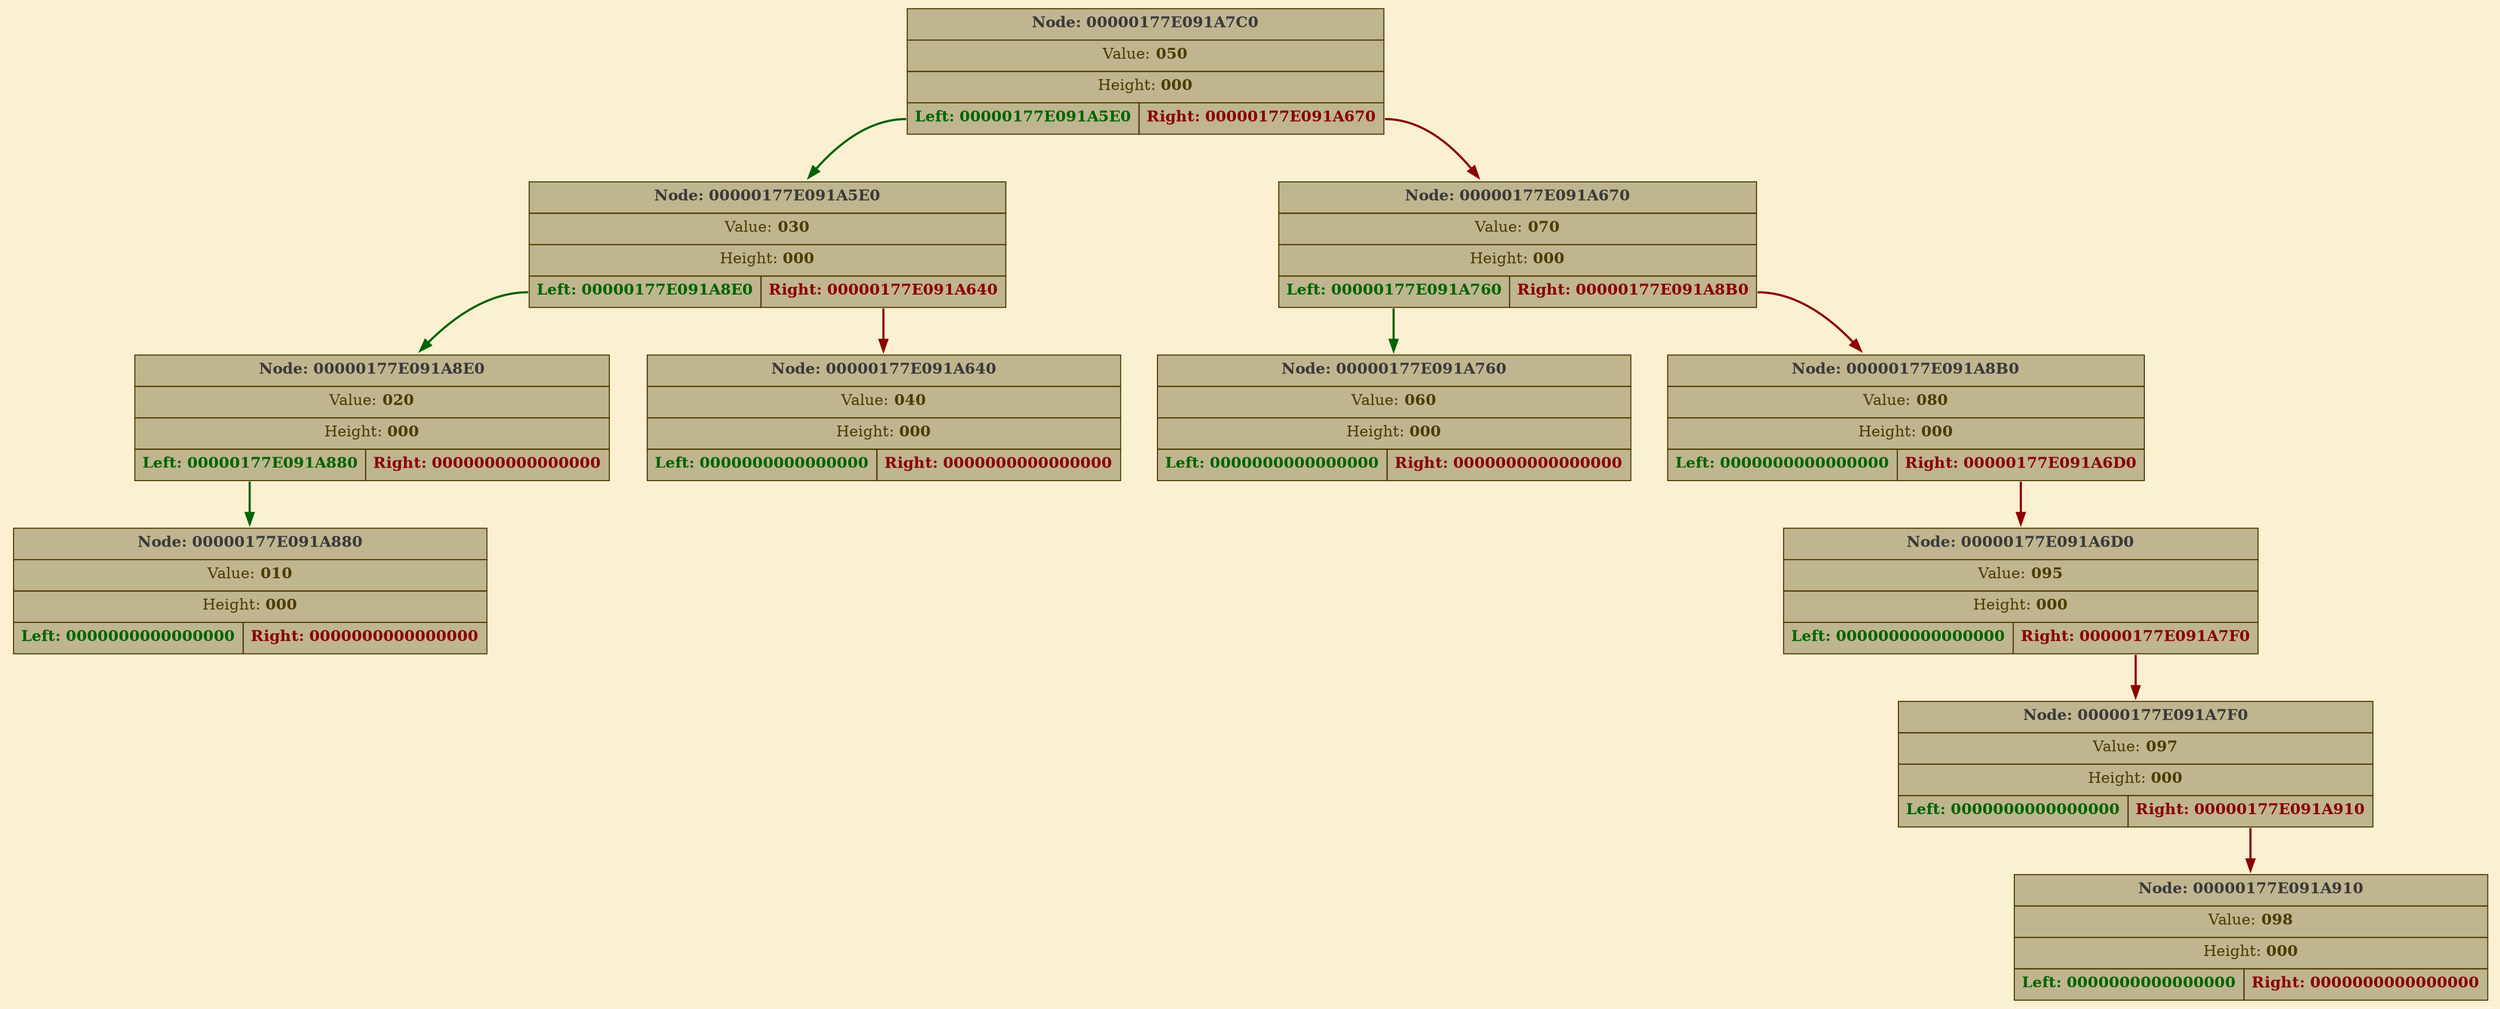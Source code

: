 digraph G {
	rankdir = HR;
	bgcolor="#fcf0d2";
	node00000177E091A7C0 [shape=plaintext; style=filled; color="#fcf0d2"; label = <
		         <table BORDER="0" CELLBORDER="1" CELLSPACING="0" CELLPADDING="6" BGCOLOR="#bfb58f" COLOR="#4d3d03">
			           <tr><td align='center' colspan='2'><FONT COLOR='#3a3a3a'><b>Node: 00000177E091A7C0</b></FONT></td></tr>
			           <tr><td align='center' colspan='2'><FONT COLOR='#4d3d03'>Value: <b>050</b></FONT></td></tr>
			           <tr><td align='center' colspan='2'><FONT COLOR='#4d3d03'>Height: <b>000</b></FONT></td></tr>
			           <tr>
			               <td WIDTH='150' PORT='left'  align='center'><FONT COLOR='#006400'><b>Left: 00000177E091A5E0</b></FONT></td>
			               <td WIDTH='150' PORT='right' align='center'><FONT COLOR='#8b0000'><b>Right: 00000177E091A670</b></FONT></td>
			           </tr>
		         </table> >];
	node00000177E091A5E0 [shape=plaintext; style=filled; color="#fcf0d2"; label = <
		         <table BORDER="0" CELLBORDER="1" CELLSPACING="0" CELLPADDING="6" BGCOLOR="#bfb58f" COLOR="#4d3d03">
			           <tr><td align='center' colspan='2'><FONT COLOR='#3a3a3a'><b>Node: 00000177E091A5E0</b></FONT></td></tr>
			           <tr><td align='center' colspan='2'><FONT COLOR='#4d3d03'>Value: <b>030</b></FONT></td></tr>
			           <tr><td align='center' colspan='2'><FONT COLOR='#4d3d03'>Height: <b>000</b></FONT></td></tr>
			           <tr>
			               <td WIDTH='150' PORT='left'  align='center'><FONT COLOR='#006400'><b>Left: 00000177E091A8E0</b></FONT></td>
			               <td WIDTH='150' PORT='right' align='center'><FONT COLOR='#8b0000'><b>Right: 00000177E091A640</b></FONT></td>
			           </tr>
		         </table> >];
	node00000177E091A8E0 [shape=plaintext; style=filled; color="#fcf0d2"; label = <
		         <table BORDER="0" CELLBORDER="1" CELLSPACING="0" CELLPADDING="6" BGCOLOR="#bfb58f" COLOR="#4d3d03">
			           <tr><td align='center' colspan='2'><FONT COLOR='#3a3a3a'><b>Node: 00000177E091A8E0</b></FONT></td></tr>
			           <tr><td align='center' colspan='2'><FONT COLOR='#4d3d03'>Value: <b>020</b></FONT></td></tr>
			           <tr><td align='center' colspan='2'><FONT COLOR='#4d3d03'>Height: <b>000</b></FONT></td></tr>
			           <tr>
			               <td WIDTH='150' PORT='left'  align='center'><FONT COLOR='#006400'><b>Left: 00000177E091A880</b></FONT></td>
			               <td WIDTH='150' PORT='right' align='center'><FONT COLOR='#8b0000'><b>Right: 0000000000000000</b></FONT></td>
			           </tr>
		         </table> >];
	node00000177E091A880 [shape=plaintext; style=filled; color="#fcf0d2"; label = <
		         <table BORDER="0" CELLBORDER="1" CELLSPACING="0" CELLPADDING="6" BGCOLOR="#bfb58f" COLOR="#4d3d03">
			           <tr><td align='center' colspan='2'><FONT COLOR='#3a3a3a'><b>Node: 00000177E091A880</b></FONT></td></tr>
			           <tr><td align='center' colspan='2'><FONT COLOR='#4d3d03'>Value: <b>010</b></FONT></td></tr>
			           <tr><td align='center' colspan='2'><FONT COLOR='#4d3d03'>Height: <b>000</b></FONT></td></tr>
			           <tr>
			               <td WIDTH='150' PORT='left'  align='center'><FONT COLOR='#006400'><b>Left: 0000000000000000</b></FONT></td>
			               <td WIDTH='150' PORT='right' align='center'><FONT COLOR='#8b0000'><b>Right: 0000000000000000</b></FONT></td>
			           </tr>
		         </table> >];
	 node00000177E091A8E0:left -> node00000177E091A880 [color="#006400"style=bold; weight=1000; ];
	 node00000177E091A5E0:left -> node00000177E091A8E0 [color="#006400"style=bold; weight=1000; ];
	node00000177E091A640 [shape=plaintext; style=filled; color="#fcf0d2"; label = <
		         <table BORDER="0" CELLBORDER="1" CELLSPACING="0" CELLPADDING="6" BGCOLOR="#bfb58f" COLOR="#4d3d03">
			           <tr><td align='center' colspan='2'><FONT COLOR='#3a3a3a'><b>Node: 00000177E091A640</b></FONT></td></tr>
			           <tr><td align='center' colspan='2'><FONT COLOR='#4d3d03'>Value: <b>040</b></FONT></td></tr>
			           <tr><td align='center' colspan='2'><FONT COLOR='#4d3d03'>Height: <b>000</b></FONT></td></tr>
			           <tr>
			               <td WIDTH='150' PORT='left'  align='center'><FONT COLOR='#006400'><b>Left: 0000000000000000</b></FONT></td>
			               <td WIDTH='150' PORT='right' align='center'><FONT COLOR='#8b0000'><b>Right: 0000000000000000</b></FONT></td>
			           </tr>
		         </table> >];
	 node00000177E091A5E0:right -> node00000177E091A640 [color="#8b0000"style=bold; weight=1000; ];
	 node00000177E091A7C0:left -> node00000177E091A5E0 [color="#006400"style=bold; weight=1000; ];
	node00000177E091A670 [shape=plaintext; style=filled; color="#fcf0d2"; label = <
		         <table BORDER="0" CELLBORDER="1" CELLSPACING="0" CELLPADDING="6" BGCOLOR="#bfb58f" COLOR="#4d3d03">
			           <tr><td align='center' colspan='2'><FONT COLOR='#3a3a3a'><b>Node: 00000177E091A670</b></FONT></td></tr>
			           <tr><td align='center' colspan='2'><FONT COLOR='#4d3d03'>Value: <b>070</b></FONT></td></tr>
			           <tr><td align='center' colspan='2'><FONT COLOR='#4d3d03'>Height: <b>000</b></FONT></td></tr>
			           <tr>
			               <td WIDTH='150' PORT='left'  align='center'><FONT COLOR='#006400'><b>Left: 00000177E091A760</b></FONT></td>
			               <td WIDTH='150' PORT='right' align='center'><FONT COLOR='#8b0000'><b>Right: 00000177E091A8B0</b></FONT></td>
			           </tr>
		         </table> >];
	node00000177E091A760 [shape=plaintext; style=filled; color="#fcf0d2"; label = <
		         <table BORDER="0" CELLBORDER="1" CELLSPACING="0" CELLPADDING="6" BGCOLOR="#bfb58f" COLOR="#4d3d03">
			           <tr><td align='center' colspan='2'><FONT COLOR='#3a3a3a'><b>Node: 00000177E091A760</b></FONT></td></tr>
			           <tr><td align='center' colspan='2'><FONT COLOR='#4d3d03'>Value: <b>060</b></FONT></td></tr>
			           <tr><td align='center' colspan='2'><FONT COLOR='#4d3d03'>Height: <b>000</b></FONT></td></tr>
			           <tr>
			               <td WIDTH='150' PORT='left'  align='center'><FONT COLOR='#006400'><b>Left: 0000000000000000</b></FONT></td>
			               <td WIDTH='150' PORT='right' align='center'><FONT COLOR='#8b0000'><b>Right: 0000000000000000</b></FONT></td>
			           </tr>
		         </table> >];
	 node00000177E091A670:left -> node00000177E091A760 [color="#006400"style=bold; weight=1000; ];
	node00000177E091A8B0 [shape=plaintext; style=filled; color="#fcf0d2"; label = <
		         <table BORDER="0" CELLBORDER="1" CELLSPACING="0" CELLPADDING="6" BGCOLOR="#bfb58f" COLOR="#4d3d03">
			           <tr><td align='center' colspan='2'><FONT COLOR='#3a3a3a'><b>Node: 00000177E091A8B0</b></FONT></td></tr>
			           <tr><td align='center' colspan='2'><FONT COLOR='#4d3d03'>Value: <b>080</b></FONT></td></tr>
			           <tr><td align='center' colspan='2'><FONT COLOR='#4d3d03'>Height: <b>000</b></FONT></td></tr>
			           <tr>
			               <td WIDTH='150' PORT='left'  align='center'><FONT COLOR='#006400'><b>Left: 0000000000000000</b></FONT></td>
			               <td WIDTH='150' PORT='right' align='center'><FONT COLOR='#8b0000'><b>Right: 00000177E091A6D0</b></FONT></td>
			           </tr>
		         </table> >];
	node00000177E091A6D0 [shape=plaintext; style=filled; color="#fcf0d2"; label = <
		         <table BORDER="0" CELLBORDER="1" CELLSPACING="0" CELLPADDING="6" BGCOLOR="#bfb58f" COLOR="#4d3d03">
			           <tr><td align='center' colspan='2'><FONT COLOR='#3a3a3a'><b>Node: 00000177E091A6D0</b></FONT></td></tr>
			           <tr><td align='center' colspan='2'><FONT COLOR='#4d3d03'>Value: <b>095</b></FONT></td></tr>
			           <tr><td align='center' colspan='2'><FONT COLOR='#4d3d03'>Height: <b>000</b></FONT></td></tr>
			           <tr>
			               <td WIDTH='150' PORT='left'  align='center'><FONT COLOR='#006400'><b>Left: 0000000000000000</b></FONT></td>
			               <td WIDTH='150' PORT='right' align='center'><FONT COLOR='#8b0000'><b>Right: 00000177E091A7F0</b></FONT></td>
			           </tr>
		         </table> >];
	node00000177E091A7F0 [shape=plaintext; style=filled; color="#fcf0d2"; label = <
		         <table BORDER="0" CELLBORDER="1" CELLSPACING="0" CELLPADDING="6" BGCOLOR="#bfb58f" COLOR="#4d3d03">
			           <tr><td align='center' colspan='2'><FONT COLOR='#3a3a3a'><b>Node: 00000177E091A7F0</b></FONT></td></tr>
			           <tr><td align='center' colspan='2'><FONT COLOR='#4d3d03'>Value: <b>097</b></FONT></td></tr>
			           <tr><td align='center' colspan='2'><FONT COLOR='#4d3d03'>Height: <b>000</b></FONT></td></tr>
			           <tr>
			               <td WIDTH='150' PORT='left'  align='center'><FONT COLOR='#006400'><b>Left: 0000000000000000</b></FONT></td>
			               <td WIDTH='150' PORT='right' align='center'><FONT COLOR='#8b0000'><b>Right: 00000177E091A910</b></FONT></td>
			           </tr>
		         </table> >];
	node00000177E091A910 [shape=plaintext; style=filled; color="#fcf0d2"; label = <
		         <table BORDER="0" CELLBORDER="1" CELLSPACING="0" CELLPADDING="6" BGCOLOR="#bfb58f" COLOR="#4d3d03">
			           <tr><td align='center' colspan='2'><FONT COLOR='#3a3a3a'><b>Node: 00000177E091A910</b></FONT></td></tr>
			           <tr><td align='center' colspan='2'><FONT COLOR='#4d3d03'>Value: <b>098</b></FONT></td></tr>
			           <tr><td align='center' colspan='2'><FONT COLOR='#4d3d03'>Height: <b>000</b></FONT></td></tr>
			           <tr>
			               <td WIDTH='150' PORT='left'  align='center'><FONT COLOR='#006400'><b>Left: 0000000000000000</b></FONT></td>
			               <td WIDTH='150' PORT='right' align='center'><FONT COLOR='#8b0000'><b>Right: 0000000000000000</b></FONT></td>
			           </tr>
		         </table> >];
	 node00000177E091A7F0:right -> node00000177E091A910 [color="#8b0000"style=bold; weight=1000; ];
	 node00000177E091A6D0:right -> node00000177E091A7F0 [color="#8b0000"style=bold; weight=1000; ];
	 node00000177E091A8B0:right -> node00000177E091A6D0 [color="#8b0000"style=bold; weight=1000; ];
	 node00000177E091A670:right -> node00000177E091A8B0 [color="#8b0000"style=bold; weight=1000; ];
	 node00000177E091A7C0:right -> node00000177E091A670 [color="#8b0000"style=bold; weight=1000; ];
}
